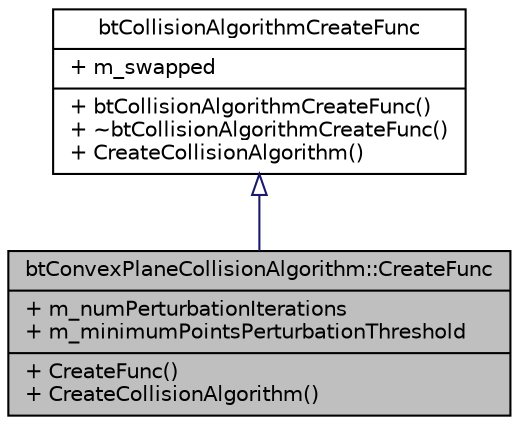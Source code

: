 digraph G
{
  edge [fontname="Helvetica",fontsize="10",labelfontname="Helvetica",labelfontsize="10"];
  node [fontname="Helvetica",fontsize="10",shape=record];
  Node1 [label="{btConvexPlaneCollisionAlgorithm::CreateFunc\n|+ m_numPerturbationIterations\l+ m_minimumPointsPerturbationThreshold\l|+ CreateFunc()\l+ CreateCollisionAlgorithm()\l}",height=0.2,width=0.4,color="black", fillcolor="grey75", style="filled" fontcolor="black"];
  Node2 -> Node1 [dir=back,color="midnightblue",fontsize="10",style="solid",arrowtail="empty",fontname="Helvetica"];
  Node2 [label="{btCollisionAlgorithmCreateFunc\n|+ m_swapped\l|+ btCollisionAlgorithmCreateFunc()\l+ ~btCollisionAlgorithmCreateFunc()\l+ CreateCollisionAlgorithm()\l}",height=0.2,width=0.4,color="black", fillcolor="white", style="filled",URL="$d4/dad/structbtCollisionAlgorithmCreateFunc.html",tooltip="Used by the btCollisionDispatcher to register and create instances for btCollisionAlgorithm."];
}
